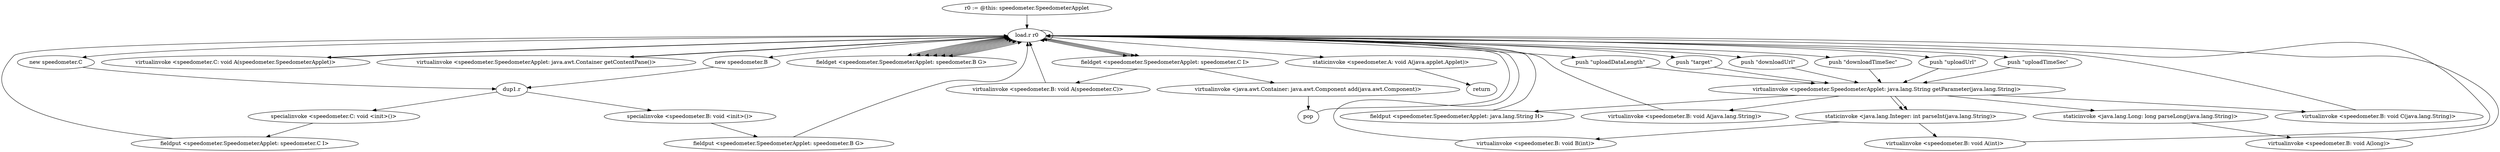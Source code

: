 digraph "" {
    "r0 := @this: speedometer.SpeedometerApplet"
    "load.r r0"
    "r0 := @this: speedometer.SpeedometerApplet"->"load.r r0";
    "new speedometer.C"
    "load.r r0"->"new speedometer.C";
    "dup1.r"
    "new speedometer.C"->"dup1.r";
    "specialinvoke <speedometer.C: void <init>()>"
    "dup1.r"->"specialinvoke <speedometer.C: void <init>()>";
    "fieldput <speedometer.SpeedometerApplet: speedometer.C I>"
    "specialinvoke <speedometer.C: void <init>()>"->"fieldput <speedometer.SpeedometerApplet: speedometer.C I>";
    "fieldput <speedometer.SpeedometerApplet: speedometer.C I>"->"load.r r0";
    "fieldget <speedometer.SpeedometerApplet: speedometer.C I>"
    "load.r r0"->"fieldget <speedometer.SpeedometerApplet: speedometer.C I>";
    "fieldget <speedometer.SpeedometerApplet: speedometer.C I>"->"load.r r0";
    "virtualinvoke <speedometer.C: void A(speedometer.SpeedometerApplet)>"
    "load.r r0"->"virtualinvoke <speedometer.C: void A(speedometer.SpeedometerApplet)>";
    "virtualinvoke <speedometer.C: void A(speedometer.SpeedometerApplet)>"->"load.r r0";
    "virtualinvoke <speedometer.SpeedometerApplet: java.awt.Container getContentPane()>"
    "load.r r0"->"virtualinvoke <speedometer.SpeedometerApplet: java.awt.Container getContentPane()>";
    "virtualinvoke <speedometer.SpeedometerApplet: java.awt.Container getContentPane()>"->"load.r r0";
    "load.r r0"->"fieldget <speedometer.SpeedometerApplet: speedometer.C I>";
    "virtualinvoke <java.awt.Container: java.awt.Component add(java.awt.Component)>"
    "fieldget <speedometer.SpeedometerApplet: speedometer.C I>"->"virtualinvoke <java.awt.Container: java.awt.Component add(java.awt.Component)>";
    "pop"
    "virtualinvoke <java.awt.Container: java.awt.Component add(java.awt.Component)>"->"pop";
    "pop"->"load.r r0";
    "new speedometer.B"
    "load.r r0"->"new speedometer.B";
    "new speedometer.B"->"dup1.r";
    "specialinvoke <speedometer.B: void <init>()>"
    "dup1.r"->"specialinvoke <speedometer.B: void <init>()>";
    "fieldput <speedometer.SpeedometerApplet: speedometer.B G>"
    "specialinvoke <speedometer.B: void <init>()>"->"fieldput <speedometer.SpeedometerApplet: speedometer.B G>";
    "fieldput <speedometer.SpeedometerApplet: speedometer.B G>"->"load.r r0";
    "fieldget <speedometer.SpeedometerApplet: speedometer.B G>"
    "load.r r0"->"fieldget <speedometer.SpeedometerApplet: speedometer.B G>";
    "fieldget <speedometer.SpeedometerApplet: speedometer.B G>"->"load.r r0";
    "load.r r0"->"fieldget <speedometer.SpeedometerApplet: speedometer.C I>";
    "virtualinvoke <speedometer.B: void A(speedometer.C)>"
    "fieldget <speedometer.SpeedometerApplet: speedometer.C I>"->"virtualinvoke <speedometer.B: void A(speedometer.C)>";
    "virtualinvoke <speedometer.B: void A(speedometer.C)>"->"load.r r0";
    "load.r r0"->"load.r r0";
    "push \"target\""
    "load.r r0"->"push \"target\"";
    "virtualinvoke <speedometer.SpeedometerApplet: java.lang.String getParameter(java.lang.String)>"
    "push \"target\""->"virtualinvoke <speedometer.SpeedometerApplet: java.lang.String getParameter(java.lang.String)>";
    "fieldput <speedometer.SpeedometerApplet: java.lang.String H>"
    "virtualinvoke <speedometer.SpeedometerApplet: java.lang.String getParameter(java.lang.String)>"->"fieldput <speedometer.SpeedometerApplet: java.lang.String H>";
    "fieldput <speedometer.SpeedometerApplet: java.lang.String H>"->"load.r r0";
    "load.r r0"->"fieldget <speedometer.SpeedometerApplet: speedometer.B G>";
    "fieldget <speedometer.SpeedometerApplet: speedometer.B G>"->"load.r r0";
    "push \"downloadUrl\""
    "load.r r0"->"push \"downloadUrl\"";
    "push \"downloadUrl\""->"virtualinvoke <speedometer.SpeedometerApplet: java.lang.String getParameter(java.lang.String)>";
    "virtualinvoke <speedometer.B: void A(java.lang.String)>"
    "virtualinvoke <speedometer.SpeedometerApplet: java.lang.String getParameter(java.lang.String)>"->"virtualinvoke <speedometer.B: void A(java.lang.String)>";
    "virtualinvoke <speedometer.B: void A(java.lang.String)>"->"load.r r0";
    "load.r r0"->"fieldget <speedometer.SpeedometerApplet: speedometer.B G>";
    "fieldget <speedometer.SpeedometerApplet: speedometer.B G>"->"load.r r0";
    "push \"downloadTimeSec\""
    "load.r r0"->"push \"downloadTimeSec\"";
    "push \"downloadTimeSec\""->"virtualinvoke <speedometer.SpeedometerApplet: java.lang.String getParameter(java.lang.String)>";
    "staticinvoke <java.lang.Integer: int parseInt(java.lang.String)>"
    "virtualinvoke <speedometer.SpeedometerApplet: java.lang.String getParameter(java.lang.String)>"->"staticinvoke <java.lang.Integer: int parseInt(java.lang.String)>";
    "virtualinvoke <speedometer.B: void B(int)>"
    "staticinvoke <java.lang.Integer: int parseInt(java.lang.String)>"->"virtualinvoke <speedometer.B: void B(int)>";
    "virtualinvoke <speedometer.B: void B(int)>"->"load.r r0";
    "load.r r0"->"fieldget <speedometer.SpeedometerApplet: speedometer.B G>";
    "fieldget <speedometer.SpeedometerApplet: speedometer.B G>"->"load.r r0";
    "push \"uploadUrl\""
    "load.r r0"->"push \"uploadUrl\"";
    "push \"uploadUrl\""->"virtualinvoke <speedometer.SpeedometerApplet: java.lang.String getParameter(java.lang.String)>";
    "virtualinvoke <speedometer.B: void C(java.lang.String)>"
    "virtualinvoke <speedometer.SpeedometerApplet: java.lang.String getParameter(java.lang.String)>"->"virtualinvoke <speedometer.B: void C(java.lang.String)>";
    "virtualinvoke <speedometer.B: void C(java.lang.String)>"->"load.r r0";
    "load.r r0"->"fieldget <speedometer.SpeedometerApplet: speedometer.B G>";
    "fieldget <speedometer.SpeedometerApplet: speedometer.B G>"->"load.r r0";
    "push \"uploadTimeSec\""
    "load.r r0"->"push \"uploadTimeSec\"";
    "push \"uploadTimeSec\""->"virtualinvoke <speedometer.SpeedometerApplet: java.lang.String getParameter(java.lang.String)>";
    "virtualinvoke <speedometer.SpeedometerApplet: java.lang.String getParameter(java.lang.String)>"->"staticinvoke <java.lang.Integer: int parseInt(java.lang.String)>";
    "virtualinvoke <speedometer.B: void A(int)>"
    "staticinvoke <java.lang.Integer: int parseInt(java.lang.String)>"->"virtualinvoke <speedometer.B: void A(int)>";
    "virtualinvoke <speedometer.B: void A(int)>"->"load.r r0";
    "load.r r0"->"fieldget <speedometer.SpeedometerApplet: speedometer.B G>";
    "fieldget <speedometer.SpeedometerApplet: speedometer.B G>"->"load.r r0";
    "push \"uploadDataLength\""
    "load.r r0"->"push \"uploadDataLength\"";
    "push \"uploadDataLength\""->"virtualinvoke <speedometer.SpeedometerApplet: java.lang.String getParameter(java.lang.String)>";
    "staticinvoke <java.lang.Long: long parseLong(java.lang.String)>"
    "virtualinvoke <speedometer.SpeedometerApplet: java.lang.String getParameter(java.lang.String)>"->"staticinvoke <java.lang.Long: long parseLong(java.lang.String)>";
    "virtualinvoke <speedometer.B: void A(long)>"
    "staticinvoke <java.lang.Long: long parseLong(java.lang.String)>"->"virtualinvoke <speedometer.B: void A(long)>";
    "virtualinvoke <speedometer.B: void A(long)>"->"load.r r0";
    "staticinvoke <speedometer.A: void A(java.applet.Applet)>"
    "load.r r0"->"staticinvoke <speedometer.A: void A(java.applet.Applet)>";
    "return"
    "staticinvoke <speedometer.A: void A(java.applet.Applet)>"->"return";
}
